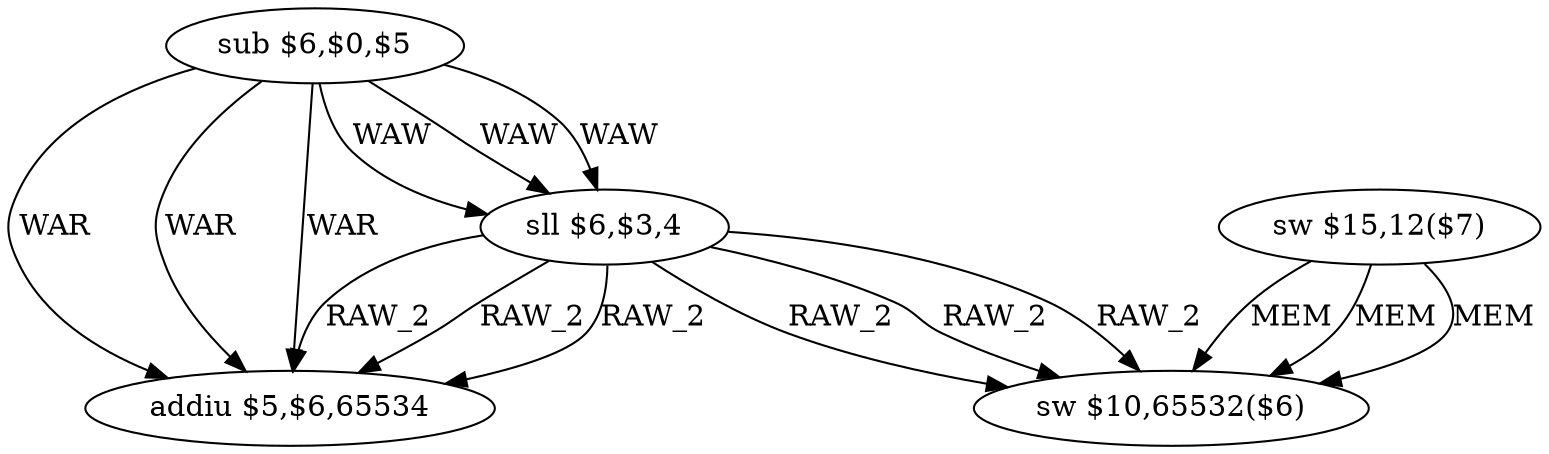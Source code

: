 digraph G1 {
node [shape = ellipse];
i0 [label = "sub $6,$0,$5"] ;
i0 ->  i1 [label= "WAW"];
i0 ->  i2 [label= "WAR"];
i0 ->  i1 [label= "WAW"];
i0 ->  i2 [label= "WAR"];
i0 ->  i1 [label= "WAW"];
i0 ->  i2 [label= "WAR"];
i1 [label = "sll $6,$3,4"] ;
i1 ->  i2 [label= "RAW_2"];
i1 ->  i4 [label= "RAW_2"];
i1 ->  i2 [label= "RAW_2"];
i1 ->  i4 [label= "RAW_2"];
i1 ->  i2 [label= "RAW_2"];
i1 ->  i4 [label= "RAW_2"];
i2 [label = "addiu $5,$6,65534"] ;
i4 [label = "sw $10,65532($6)"] ;
i3 [label = "sw $15,12($7)"] ;
i3 ->  i4 [label= "MEM"];
i3 ->  i4 [label= "MEM"];
i3 ->  i4 [label= "MEM"];
}
